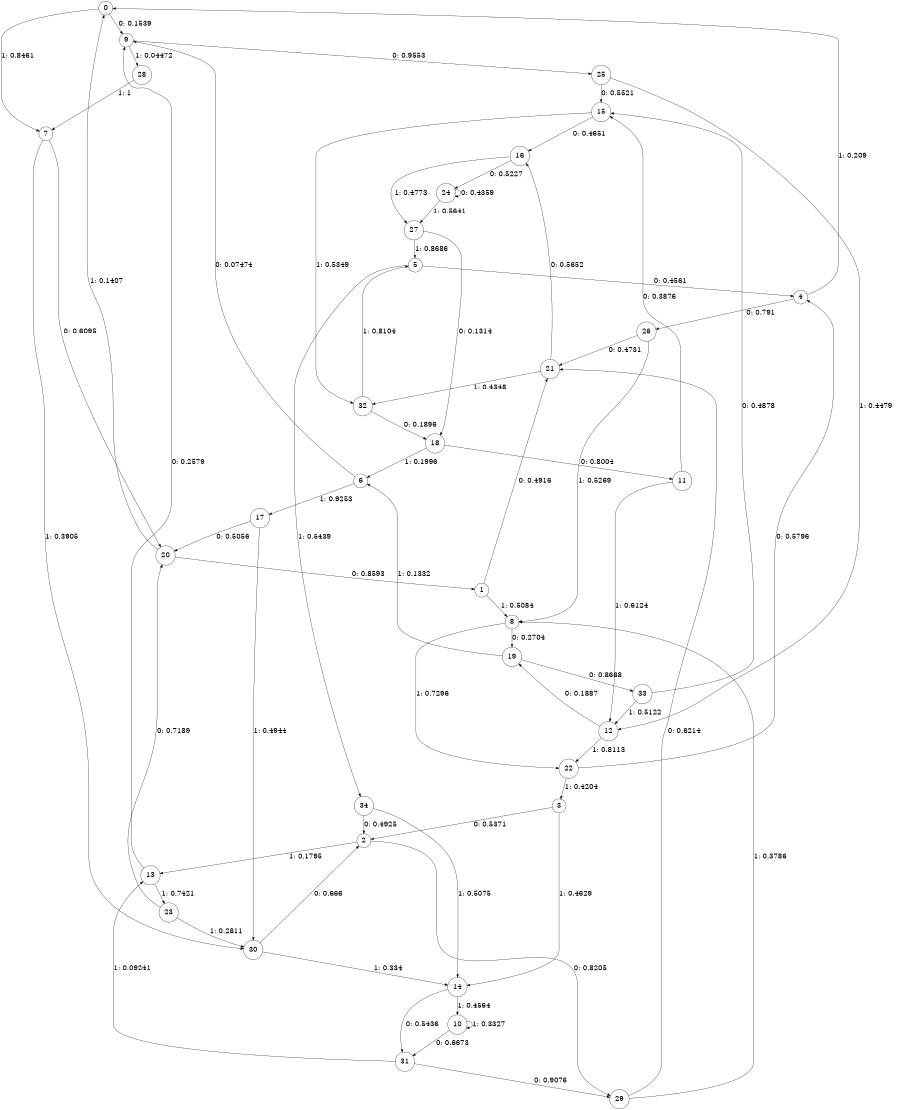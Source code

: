 digraph "ch11faceL6" {
size = "6,8.5";
ratio = "fill";
node [shape = circle];
node [fontsize = 24];
edge [fontsize = 24];
0 -> 9 [label = "0: 0.1539   "];
0 -> 7 [label = "1: 0.8461   "];
1 -> 21 [label = "0: 0.4916   "];
1 -> 8 [label = "1: 0.5084   "];
2 -> 29 [label = "0: 0.8205   "];
2 -> 13 [label = "1: 0.1795   "];
3 -> 2 [label = "0: 0.5371   "];
3 -> 14 [label = "1: 0.4629   "];
4 -> 26 [label = "0: 0.791    "];
4 -> 0 [label = "1: 0.209    "];
5 -> 4 [label = "0: 0.4561   "];
5 -> 34 [label = "1: 0.5439   "];
6 -> 9 [label = "0: 0.07474  "];
6 -> 17 [label = "1: 0.9253   "];
7 -> 20 [label = "0: 0.6095   "];
7 -> 30 [label = "1: 0.3905   "];
8 -> 19 [label = "0: 0.2704   "];
8 -> 22 [label = "1: 0.7296   "];
9 -> 25 [label = "0: 0.9553   "];
9 -> 28 [label = "1: 0.04472  "];
10 -> 31 [label = "0: 0.6673   "];
10 -> 10 [label = "1: 0.3327   "];
11 -> 15 [label = "0: 0.3876   "];
11 -> 12 [label = "1: 0.6124   "];
12 -> 19 [label = "0: 0.1887   "];
12 -> 22 [label = "1: 0.8113   "];
13 -> 9 [label = "0: 0.2579   "];
13 -> 23 [label = "1: 0.7421   "];
14 -> 31 [label = "0: 0.5436   "];
14 -> 10 [label = "1: 0.4564   "];
15 -> 16 [label = "0: 0.4651   "];
15 -> 32 [label = "1: 0.5349   "];
16 -> 24 [label = "0: 0.5227   "];
16 -> 27 [label = "1: 0.4773   "];
17 -> 20 [label = "0: 0.5056   "];
17 -> 30 [label = "1: 0.4944   "];
18 -> 11 [label = "0: 0.8004   "];
18 -> 6 [label = "1: 0.1996   "];
19 -> 33 [label = "0: 0.8668   "];
19 -> 6 [label = "1: 0.1332   "];
20 -> 1 [label = "0: 0.8593   "];
20 -> 0 [label = "1: 0.1407   "];
21 -> 16 [label = "0: 0.5652   "];
21 -> 32 [label = "1: 0.4348   "];
22 -> 4 [label = "0: 0.5796   "];
22 -> 3 [label = "1: 0.4204   "];
23 -> 20 [label = "0: 0.7189   "];
23 -> 30 [label = "1: 0.2811   "];
24 -> 24 [label = "0: 0.4359   "];
24 -> 27 [label = "1: 0.5641   "];
25 -> 15 [label = "0: 0.5521   "];
25 -> 12 [label = "1: 0.4479   "];
26 -> 21 [label = "0: 0.4731   "];
26 -> 8 [label = "1: 0.5269   "];
27 -> 18 [label = "0: 0.1314   "];
27 -> 5 [label = "1: 0.8686   "];
28 -> 7 [label = "1: 1        "];
29 -> 21 [label = "0: 0.6214   "];
29 -> 8 [label = "1: 0.3786   "];
30 -> 2 [label = "0: 0.666    "];
30 -> 14 [label = "1: 0.334    "];
31 -> 29 [label = "0: 0.9076   "];
31 -> 13 [label = "1: 0.09241  "];
32 -> 18 [label = "0: 0.1896   "];
32 -> 5 [label = "1: 0.8104   "];
33 -> 15 [label = "0: 0.4878   "];
33 -> 12 [label = "1: 0.5122   "];
34 -> 2 [label = "0: 0.4925   "];
34 -> 14 [label = "1: 0.5075   "];
}